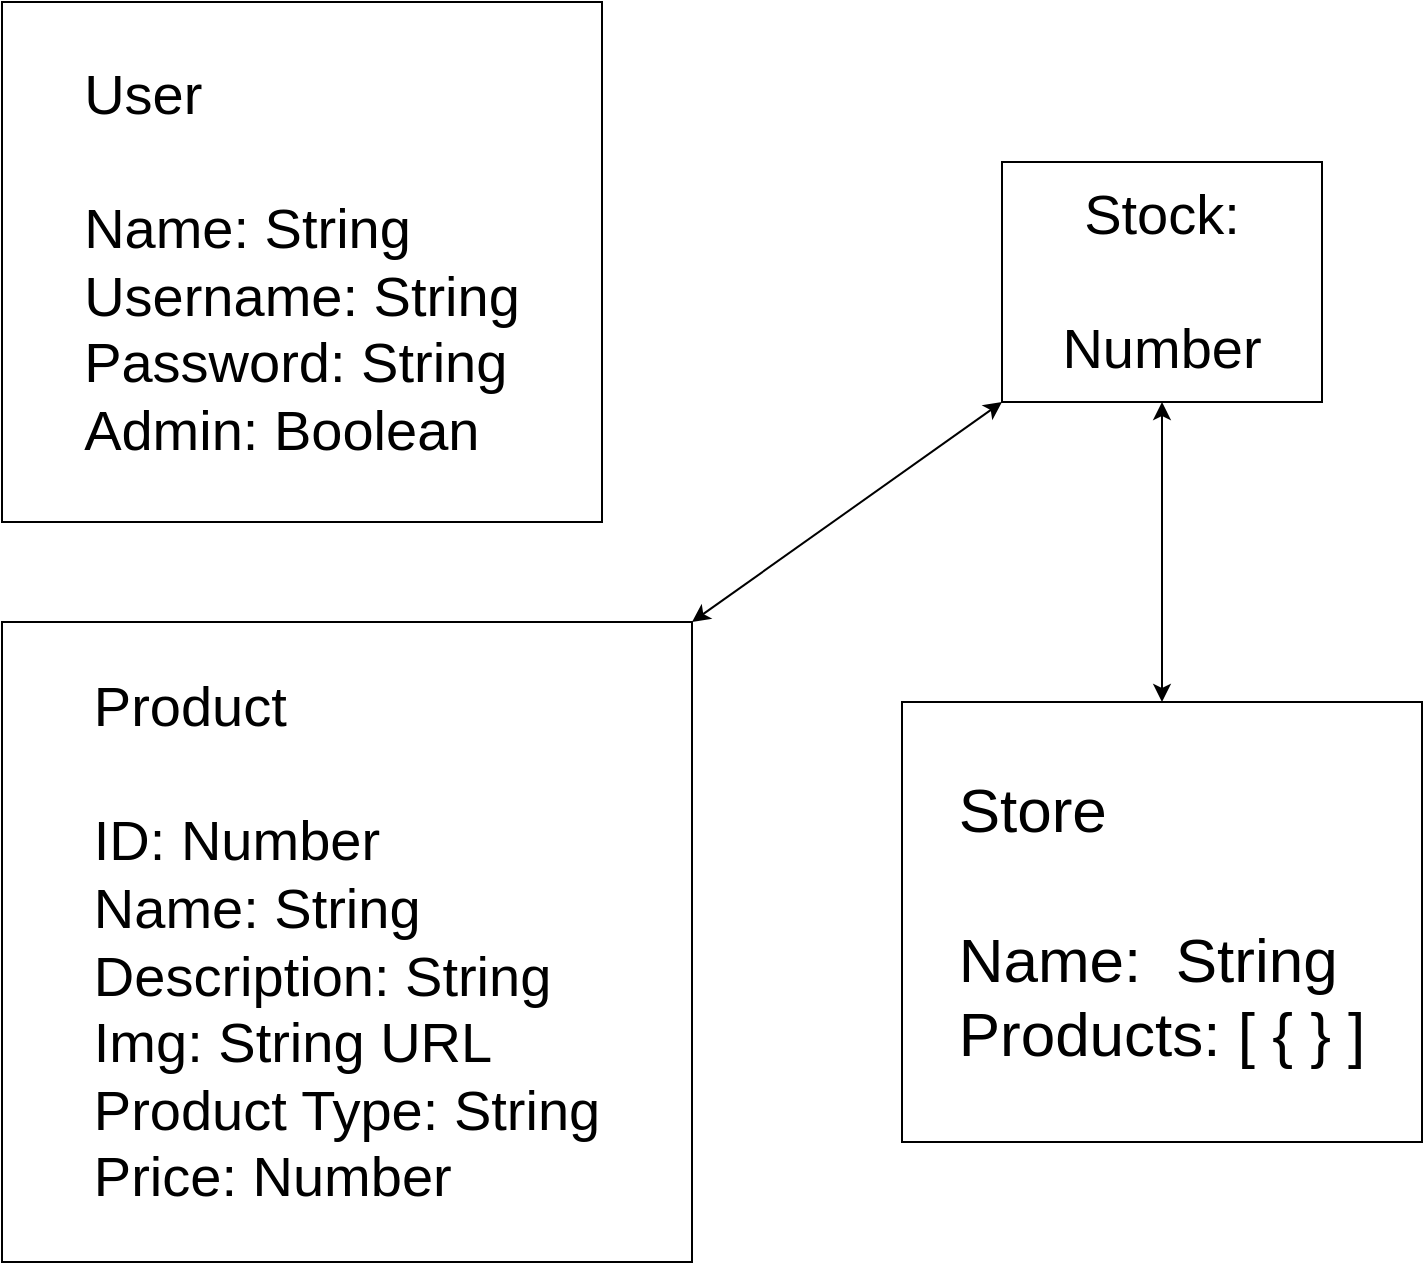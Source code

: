 <mxfile>
    <diagram id="-pcRB1szolX4Oo3Rn_cl" name="Page-1">
        <mxGraphModel dx="1155" dy="790" grid="1" gridSize="10" guides="1" tooltips="1" connect="1" arrows="1" fold="1" page="1" pageScale="1" pageWidth="850" pageHeight="1100" math="0" shadow="0">
            <root>
                <mxCell id="0"/>
                <mxCell id="1" parent="0"/>
                <mxCell id="2" value="&lt;div style=&quot;text-align: left ; font-size: 28px&quot;&gt;&lt;font style=&quot;font-size: 28px&quot;&gt;User&lt;/font&gt;&lt;/div&gt;&lt;font style=&quot;font-size: 28px&quot;&gt;&lt;div style=&quot;text-align: left&quot;&gt;&lt;br&gt;&lt;/div&gt;&lt;div style=&quot;text-align: left&quot;&gt;&lt;span&gt;Name: String&lt;/span&gt;&lt;/div&gt;&lt;div style=&quot;text-align: left&quot;&gt;&lt;span&gt;Username: String&lt;/span&gt;&lt;/div&gt;&lt;div style=&quot;text-align: left&quot;&gt;&lt;span&gt;Password: String&lt;/span&gt;&lt;/div&gt;&lt;div style=&quot;text-align: left&quot;&gt;Admin: Boolean&lt;/div&gt;&lt;/font&gt;" style="rounded=0;whiteSpace=wrap;html=1;" parent="1" vertex="1">
                    <mxGeometry x="40" y="20" width="300" height="260" as="geometry"/>
                </mxCell>
                <mxCell id="3" value="&lt;div style=&quot;text-align: left&quot;&gt;&lt;span style=&quot;font-size: 28px&quot;&gt;Product&lt;/span&gt;&lt;/div&gt;&lt;font&gt;&lt;div style=&quot;text-align: left&quot;&gt;&lt;span style=&quot;font-size: 28px&quot;&gt;&lt;br&gt;&lt;/span&gt;&lt;/div&gt;&lt;div style=&quot;text-align: left&quot;&gt;&lt;span style=&quot;font-size: 28px&quot;&gt;ID: Number&lt;/span&gt;&lt;/div&gt;&lt;span style=&quot;font-size: 28px&quot;&gt;&lt;div style=&quot;text-align: left&quot;&gt;&lt;span&gt;Name: String&lt;/span&gt;&lt;/div&gt;&lt;/span&gt;&lt;span style=&quot;font-size: 28px&quot;&gt;&lt;div style=&quot;text-align: left&quot;&gt;&lt;span&gt;Description: String&lt;/span&gt;&lt;/div&gt;&lt;/span&gt;&lt;span style=&quot;font-size: 28px&quot;&gt;&lt;div style=&quot;text-align: left&quot;&gt;&lt;span&gt;Img: String URL&lt;/span&gt;&lt;/div&gt;&lt;/span&gt;&lt;span style=&quot;font-size: 28px&quot;&gt;&lt;div style=&quot;text-align: left&quot;&gt;&lt;span&gt;Product Type: String&lt;/span&gt;&lt;/div&gt;&lt;/span&gt;&lt;span style=&quot;font-size: 28px&quot;&gt;&lt;div style=&quot;text-align: left&quot;&gt;&lt;span&gt;Price: Number&lt;/span&gt;&lt;br&gt;&lt;/div&gt;&lt;/span&gt;&lt;/font&gt;" style="rounded=0;whiteSpace=wrap;html=1;" parent="1" vertex="1">
                    <mxGeometry x="40" y="330" width="345" height="320" as="geometry"/>
                </mxCell>
                <mxCell id="26" value="&lt;div style=&quot;text-align: left&quot;&gt;&lt;span style=&quot;font-size: 31px&quot;&gt;Store&lt;/span&gt;&lt;/div&gt;&lt;div style=&quot;text-align: left&quot;&gt;&lt;span style=&quot;font-size: 31px&quot;&gt;&lt;br&gt;&lt;/span&gt;&lt;/div&gt;&lt;font&gt;&lt;span style=&quot;font-size: 31px&quot;&gt;&lt;div style=&quot;text-align: left&quot;&gt;&lt;span&gt;Name:&amp;nbsp; String&lt;/span&gt;&lt;/div&gt;&lt;div style=&quot;text-align: left&quot;&gt;&lt;span&gt;Products: [ { } ]&lt;/span&gt;&lt;/div&gt;&lt;/span&gt;&lt;/font&gt;" style="rounded=0;whiteSpace=wrap;html=1;" parent="1" vertex="1">
                    <mxGeometry x="490" y="370" width="260" height="220" as="geometry"/>
                </mxCell>
                <mxCell id="31" value="&lt;span style=&quot;font-size: 28px&quot;&gt;Stock:&lt;br&gt;&lt;br&gt;Number&lt;br&gt;&lt;/span&gt;" style="rounded=0;whiteSpace=wrap;html=1;" vertex="1" parent="1">
                    <mxGeometry x="540" y="100" width="160" height="120" as="geometry"/>
                </mxCell>
                <mxCell id="35" value="" style="endArrow=classic;startArrow=classic;html=1;entryX=0;entryY=1;entryDx=0;entryDy=0;exitX=1;exitY=0;exitDx=0;exitDy=0;" edge="1" parent="1" source="3" target="31">
                    <mxGeometry width="50" height="50" relative="1" as="geometry">
                        <mxPoint x="450" y="410" as="sourcePoint"/>
                        <mxPoint x="500" y="360" as="targetPoint"/>
                    </mxGeometry>
                </mxCell>
                <mxCell id="36" value="" style="endArrow=classic;startArrow=classic;html=1;entryX=0.5;entryY=1;entryDx=0;entryDy=0;exitX=0.5;exitY=0;exitDx=0;exitDy=0;" edge="1" parent="1" source="26" target="31">
                    <mxGeometry width="50" height="50" relative="1" as="geometry">
                        <mxPoint x="600" y="310" as="sourcePoint"/>
                        <mxPoint x="650" y="260" as="targetPoint"/>
                    </mxGeometry>
                </mxCell>
            </root>
        </mxGraphModel>
    </diagram>
</mxfile>
